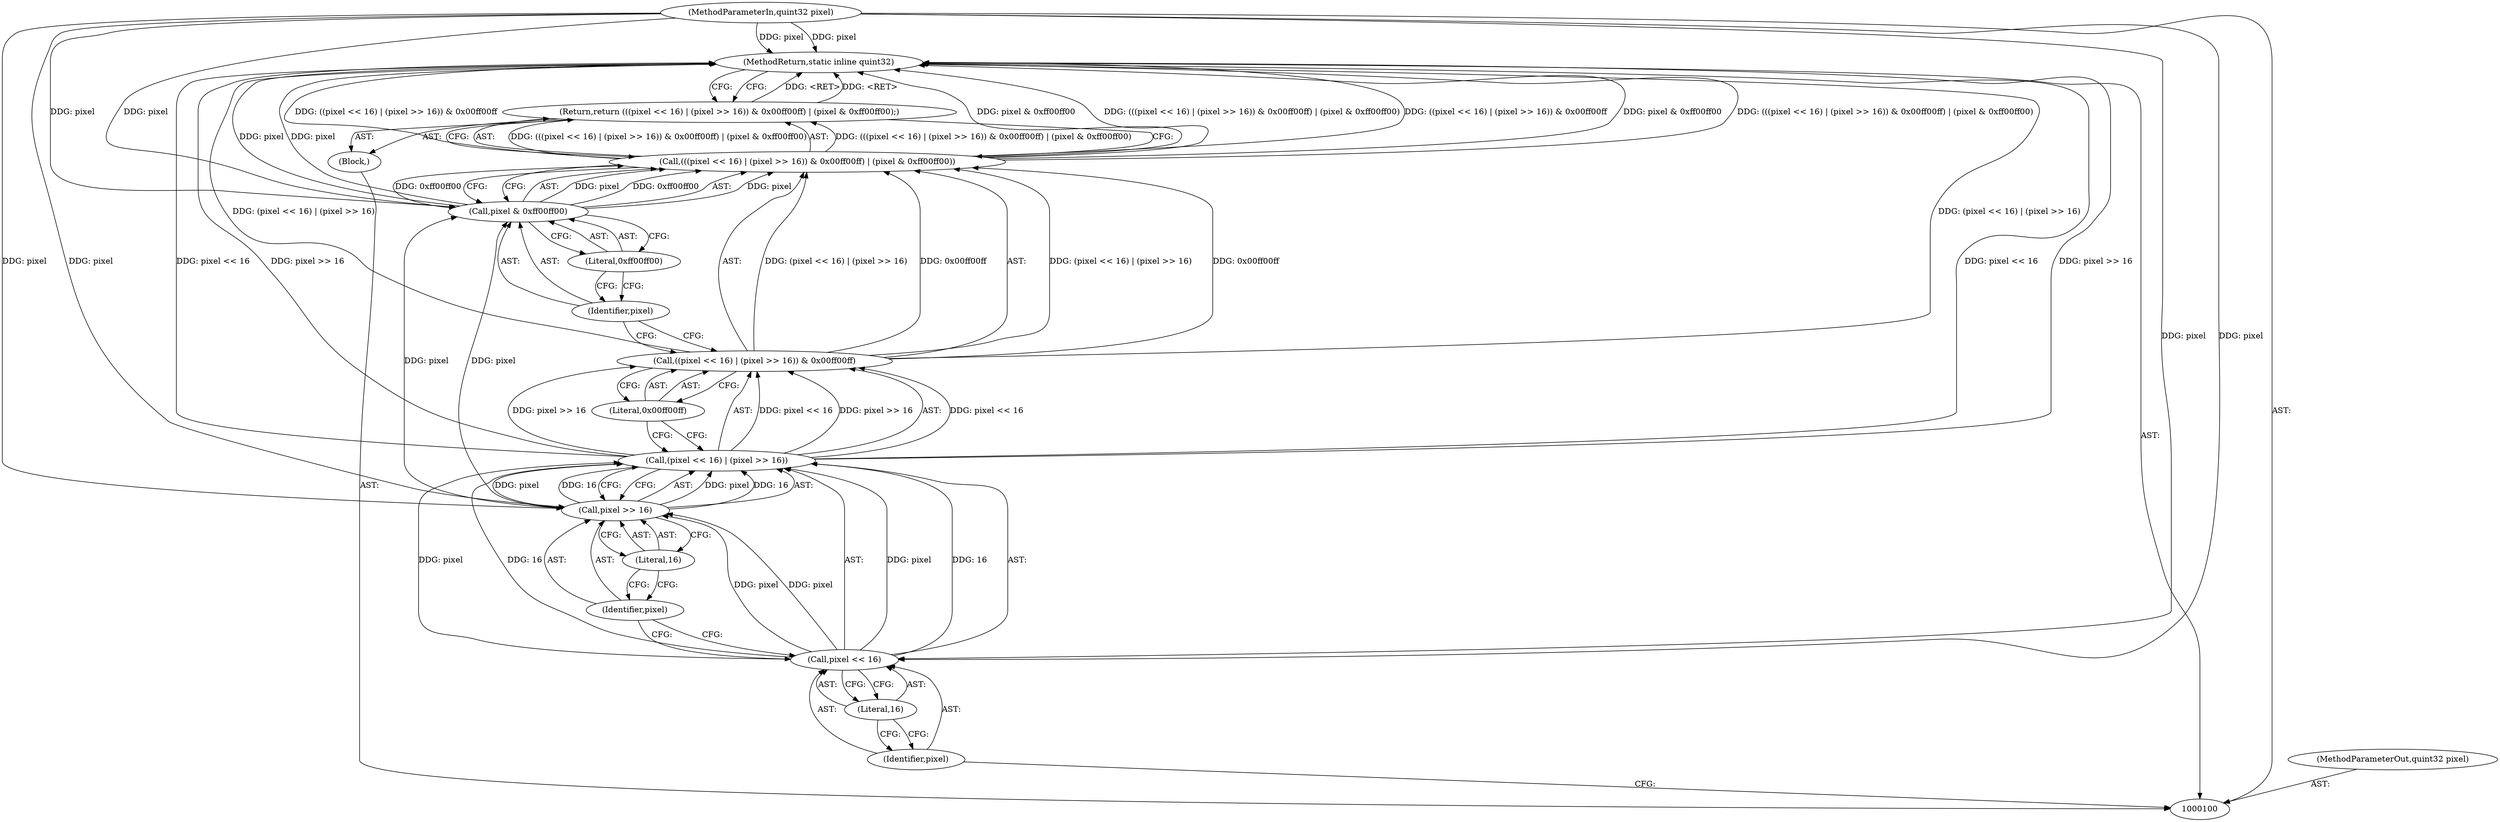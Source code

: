 digraph "0_Chrome_04915c26ea193247b8a29aa24bfa34578ef5d39e" {
"1000117" [label="(MethodReturn,static inline quint32)"];
"1000101" [label="(MethodParameterIn,quint32 pixel)"];
"1000144" [label="(MethodParameterOut,quint32 pixel)"];
"1000102" [label="(Block,)"];
"1000104" [label="(Call,(((pixel << 16) | (pixel >> 16)) & 0x00ff00ff) | (pixel & 0xff00ff00))"];
"1000105" [label="(Call,((pixel << 16) | (pixel >> 16)) & 0x00ff00ff)"];
"1000106" [label="(Call,(pixel << 16) | (pixel >> 16))"];
"1000107" [label="(Call,pixel << 16)"];
"1000108" [label="(Identifier,pixel)"];
"1000109" [label="(Literal,16)"];
"1000110" [label="(Call,pixel >> 16)"];
"1000111" [label="(Identifier,pixel)"];
"1000112" [label="(Literal,16)"];
"1000103" [label="(Return,return (((pixel << 16) | (pixel >> 16)) & 0x00ff00ff) | (pixel & 0xff00ff00);)"];
"1000113" [label="(Literal,0x00ff00ff)"];
"1000114" [label="(Call,pixel & 0xff00ff00)"];
"1000115" [label="(Identifier,pixel)"];
"1000116" [label="(Literal,0xff00ff00)"];
"1000117" -> "1000100"  [label="AST: "];
"1000117" -> "1000103"  [label="CFG: "];
"1000103" -> "1000117"  [label="DDG: <RET>"];
"1000106" -> "1000117"  [label="DDG: pixel << 16"];
"1000106" -> "1000117"  [label="DDG: pixel >> 16"];
"1000104" -> "1000117"  [label="DDG: (((pixel << 16) | (pixel >> 16)) & 0x00ff00ff) | (pixel & 0xff00ff00)"];
"1000104" -> "1000117"  [label="DDG: ((pixel << 16) | (pixel >> 16)) & 0x00ff00ff"];
"1000104" -> "1000117"  [label="DDG: pixel & 0xff00ff00"];
"1000114" -> "1000117"  [label="DDG: pixel"];
"1000105" -> "1000117"  [label="DDG: (pixel << 16) | (pixel >> 16)"];
"1000101" -> "1000117"  [label="DDG: pixel"];
"1000101" -> "1000100"  [label="AST: "];
"1000101" -> "1000117"  [label="DDG: pixel"];
"1000101" -> "1000107"  [label="DDG: pixel"];
"1000101" -> "1000110"  [label="DDG: pixel"];
"1000101" -> "1000114"  [label="DDG: pixel"];
"1000144" -> "1000100"  [label="AST: "];
"1000102" -> "1000100"  [label="AST: "];
"1000103" -> "1000102"  [label="AST: "];
"1000104" -> "1000103"  [label="AST: "];
"1000104" -> "1000114"  [label="CFG: "];
"1000105" -> "1000104"  [label="AST: "];
"1000114" -> "1000104"  [label="AST: "];
"1000103" -> "1000104"  [label="CFG: "];
"1000104" -> "1000117"  [label="DDG: (((pixel << 16) | (pixel >> 16)) & 0x00ff00ff) | (pixel & 0xff00ff00)"];
"1000104" -> "1000117"  [label="DDG: ((pixel << 16) | (pixel >> 16)) & 0x00ff00ff"];
"1000104" -> "1000117"  [label="DDG: pixel & 0xff00ff00"];
"1000104" -> "1000103"  [label="DDG: (((pixel << 16) | (pixel >> 16)) & 0x00ff00ff) | (pixel & 0xff00ff00)"];
"1000105" -> "1000104"  [label="DDG: (pixel << 16) | (pixel >> 16)"];
"1000105" -> "1000104"  [label="DDG: 0x00ff00ff"];
"1000114" -> "1000104"  [label="DDG: pixel"];
"1000114" -> "1000104"  [label="DDG: 0xff00ff00"];
"1000105" -> "1000104"  [label="AST: "];
"1000105" -> "1000113"  [label="CFG: "];
"1000106" -> "1000105"  [label="AST: "];
"1000113" -> "1000105"  [label="AST: "];
"1000115" -> "1000105"  [label="CFG: "];
"1000105" -> "1000117"  [label="DDG: (pixel << 16) | (pixel >> 16)"];
"1000105" -> "1000104"  [label="DDG: (pixel << 16) | (pixel >> 16)"];
"1000105" -> "1000104"  [label="DDG: 0x00ff00ff"];
"1000106" -> "1000105"  [label="DDG: pixel << 16"];
"1000106" -> "1000105"  [label="DDG: pixel >> 16"];
"1000106" -> "1000105"  [label="AST: "];
"1000106" -> "1000110"  [label="CFG: "];
"1000107" -> "1000106"  [label="AST: "];
"1000110" -> "1000106"  [label="AST: "];
"1000113" -> "1000106"  [label="CFG: "];
"1000106" -> "1000117"  [label="DDG: pixel << 16"];
"1000106" -> "1000117"  [label="DDG: pixel >> 16"];
"1000106" -> "1000105"  [label="DDG: pixel << 16"];
"1000106" -> "1000105"  [label="DDG: pixel >> 16"];
"1000107" -> "1000106"  [label="DDG: pixel"];
"1000107" -> "1000106"  [label="DDG: 16"];
"1000110" -> "1000106"  [label="DDG: pixel"];
"1000110" -> "1000106"  [label="DDG: 16"];
"1000107" -> "1000106"  [label="AST: "];
"1000107" -> "1000109"  [label="CFG: "];
"1000108" -> "1000107"  [label="AST: "];
"1000109" -> "1000107"  [label="AST: "];
"1000111" -> "1000107"  [label="CFG: "];
"1000107" -> "1000106"  [label="DDG: pixel"];
"1000107" -> "1000106"  [label="DDG: 16"];
"1000101" -> "1000107"  [label="DDG: pixel"];
"1000107" -> "1000110"  [label="DDG: pixel"];
"1000108" -> "1000107"  [label="AST: "];
"1000108" -> "1000100"  [label="CFG: "];
"1000109" -> "1000108"  [label="CFG: "];
"1000109" -> "1000107"  [label="AST: "];
"1000109" -> "1000108"  [label="CFG: "];
"1000107" -> "1000109"  [label="CFG: "];
"1000110" -> "1000106"  [label="AST: "];
"1000110" -> "1000112"  [label="CFG: "];
"1000111" -> "1000110"  [label="AST: "];
"1000112" -> "1000110"  [label="AST: "];
"1000106" -> "1000110"  [label="CFG: "];
"1000110" -> "1000106"  [label="DDG: pixel"];
"1000110" -> "1000106"  [label="DDG: 16"];
"1000107" -> "1000110"  [label="DDG: pixel"];
"1000101" -> "1000110"  [label="DDG: pixel"];
"1000110" -> "1000114"  [label="DDG: pixel"];
"1000111" -> "1000110"  [label="AST: "];
"1000111" -> "1000107"  [label="CFG: "];
"1000112" -> "1000111"  [label="CFG: "];
"1000112" -> "1000110"  [label="AST: "];
"1000112" -> "1000111"  [label="CFG: "];
"1000110" -> "1000112"  [label="CFG: "];
"1000103" -> "1000102"  [label="AST: "];
"1000103" -> "1000104"  [label="CFG: "];
"1000104" -> "1000103"  [label="AST: "];
"1000117" -> "1000103"  [label="CFG: "];
"1000103" -> "1000117"  [label="DDG: <RET>"];
"1000104" -> "1000103"  [label="DDG: (((pixel << 16) | (pixel >> 16)) & 0x00ff00ff) | (pixel & 0xff00ff00)"];
"1000113" -> "1000105"  [label="AST: "];
"1000113" -> "1000106"  [label="CFG: "];
"1000105" -> "1000113"  [label="CFG: "];
"1000114" -> "1000104"  [label="AST: "];
"1000114" -> "1000116"  [label="CFG: "];
"1000115" -> "1000114"  [label="AST: "];
"1000116" -> "1000114"  [label="AST: "];
"1000104" -> "1000114"  [label="CFG: "];
"1000114" -> "1000117"  [label="DDG: pixel"];
"1000114" -> "1000104"  [label="DDG: pixel"];
"1000114" -> "1000104"  [label="DDG: 0xff00ff00"];
"1000110" -> "1000114"  [label="DDG: pixel"];
"1000101" -> "1000114"  [label="DDG: pixel"];
"1000115" -> "1000114"  [label="AST: "];
"1000115" -> "1000105"  [label="CFG: "];
"1000116" -> "1000115"  [label="CFG: "];
"1000116" -> "1000114"  [label="AST: "];
"1000116" -> "1000115"  [label="CFG: "];
"1000114" -> "1000116"  [label="CFG: "];
}
